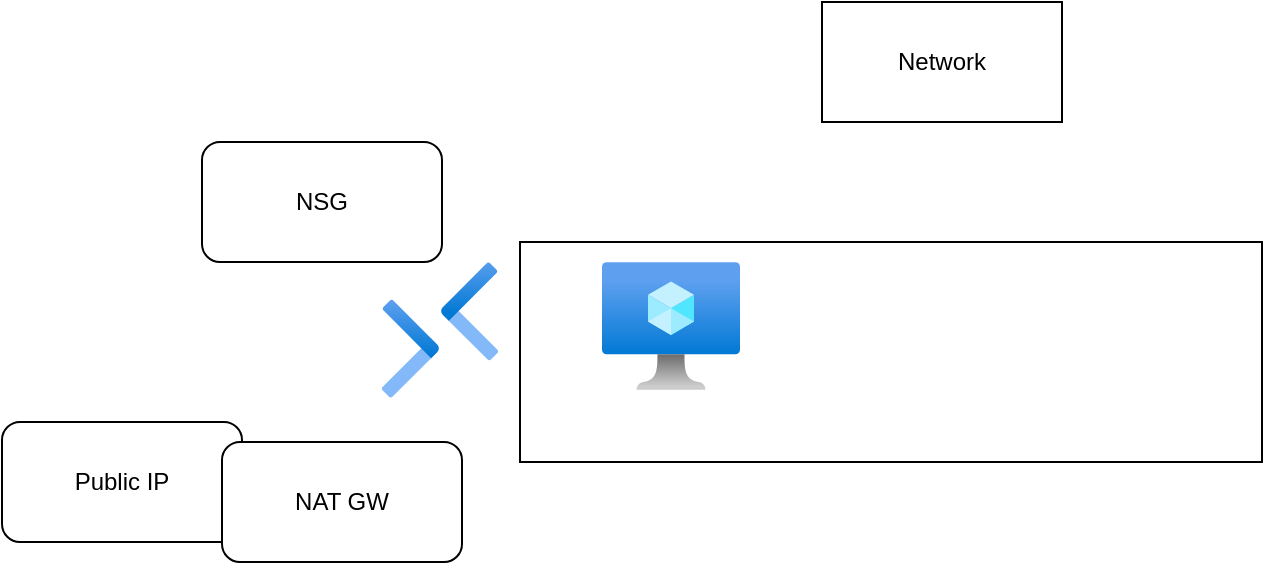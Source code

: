 <mxfile version="26.0.6">
  <diagram name="Page-1" id="xdNjSWz6itovICBSl_zl">
    <mxGraphModel dx="954" dy="639" grid="1" gridSize="10" guides="1" tooltips="1" connect="1" arrows="1" fold="1" page="1" pageScale="1" pageWidth="850" pageHeight="1100" math="0" shadow="0">
      <root>
        <mxCell id="0" />
        <mxCell id="1" parent="0" />
        <mxCell id="OEOn04T3mQ1QmQoX2jVO-1" value="" style="image;aspect=fixed;html=1;points=[];align=center;fontSize=12;image=img/lib/azure2/networking/Bastions.svg;" vertex="1" parent="1">
          <mxGeometry x="980" y="840" width="58.0" height="68" as="geometry" />
        </mxCell>
        <mxCell id="OEOn04T3mQ1QmQoX2jVO-2" value="" style="rounded=0;whiteSpace=wrap;html=1;" vertex="1" parent="1">
          <mxGeometry x="1049" y="830" width="371" height="110" as="geometry" />
        </mxCell>
        <mxCell id="OEOn04T3mQ1QmQoX2jVO-3" value="" style="image;aspect=fixed;html=1;points=[];align=center;fontSize=12;image=img/lib/azure2/compute/Virtual_Machine.svg;" vertex="1" parent="1">
          <mxGeometry x="1090" y="840" width="69" height="64" as="geometry" />
        </mxCell>
        <mxCell id="OEOn04T3mQ1QmQoX2jVO-4" value="Network" style="rounded=0;whiteSpace=wrap;html=1;" vertex="1" parent="1">
          <mxGeometry x="1200" y="710" width="120" height="60" as="geometry" />
        </mxCell>
        <mxCell id="OEOn04T3mQ1QmQoX2jVO-5" value="Public IP" style="rounded=1;whiteSpace=wrap;html=1;" vertex="1" parent="1">
          <mxGeometry x="790" y="920" width="120" height="60" as="geometry" />
        </mxCell>
        <mxCell id="OEOn04T3mQ1QmQoX2jVO-6" value="NSG" style="rounded=1;whiteSpace=wrap;html=1;" vertex="1" parent="1">
          <mxGeometry x="890" y="780" width="120" height="60" as="geometry" />
        </mxCell>
        <mxCell id="OEOn04T3mQ1QmQoX2jVO-7" value="NAT GW" style="rounded=1;whiteSpace=wrap;html=1;" vertex="1" parent="1">
          <mxGeometry x="900" y="930" width="120" height="60" as="geometry" />
        </mxCell>
      </root>
    </mxGraphModel>
  </diagram>
</mxfile>
